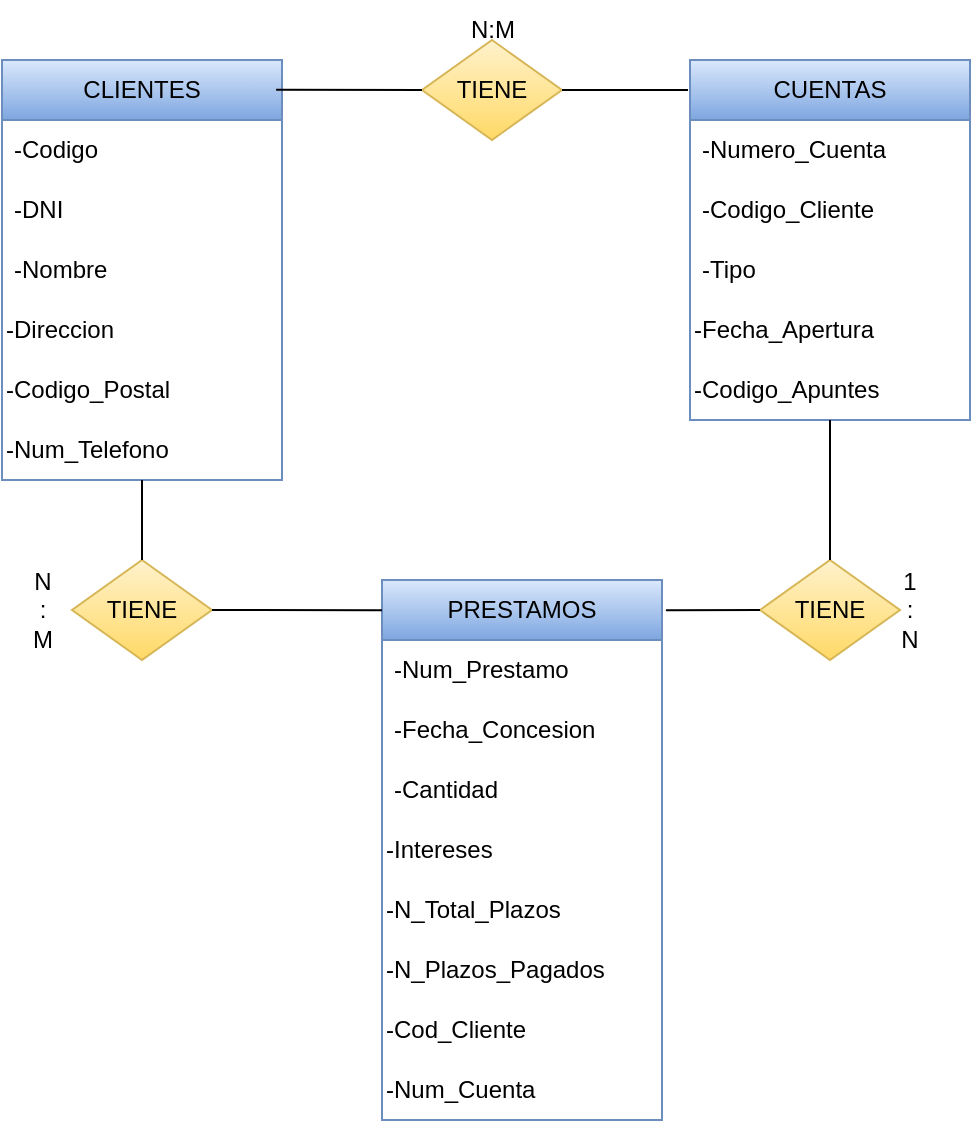 <mxfile version="26.2.8">
  <diagram name="Página-1" id="hNFQ1GHu9FBsHaEoH4Um">
    <mxGraphModel dx="874" dy="473" grid="1" gridSize="10" guides="1" tooltips="1" connect="1" arrows="1" fold="1" page="1" pageScale="1" pageWidth="827" pageHeight="1169" math="0" shadow="0">
      <root>
        <mxCell id="0" />
        <mxCell id="1" parent="0" />
        <mxCell id="dAqFTUGAtnpztsNl7ZCR-1" value="CLIENTES" style="swimlane;fontStyle=0;childLayout=stackLayout;horizontal=1;startSize=30;horizontalStack=0;resizeParent=1;resizeParentMax=0;resizeLast=0;collapsible=1;marginBottom=0;whiteSpace=wrap;html=1;fillColor=#dae8fc;gradientColor=#7ea6e0;strokeColor=#6c8ebf;" vertex="1" parent="1">
          <mxGeometry x="70" y="70" width="140" height="210" as="geometry" />
        </mxCell>
        <mxCell id="dAqFTUGAtnpztsNl7ZCR-2" value="-Codigo" style="text;align=left;verticalAlign=middle;spacingLeft=4;spacingRight=4;overflow=hidden;points=[[0,0.5],[1,0.5]];portConstraint=eastwest;rotatable=0;whiteSpace=wrap;html=1;" vertex="1" parent="dAqFTUGAtnpztsNl7ZCR-1">
          <mxGeometry y="30" width="140" height="30" as="geometry" />
        </mxCell>
        <mxCell id="dAqFTUGAtnpztsNl7ZCR-3" value="-DNI" style="text;strokeColor=none;fillColor=none;align=left;verticalAlign=middle;spacingLeft=4;spacingRight=4;overflow=hidden;points=[[0,0.5],[1,0.5]];portConstraint=eastwest;rotatable=0;whiteSpace=wrap;html=1;" vertex="1" parent="dAqFTUGAtnpztsNl7ZCR-1">
          <mxGeometry y="60" width="140" height="30" as="geometry" />
        </mxCell>
        <mxCell id="dAqFTUGAtnpztsNl7ZCR-4" value="-Nombre" style="text;strokeColor=none;fillColor=none;align=left;verticalAlign=middle;spacingLeft=4;spacingRight=4;overflow=hidden;points=[[0,0.5],[1,0.5]];portConstraint=eastwest;rotatable=0;whiteSpace=wrap;html=1;" vertex="1" parent="dAqFTUGAtnpztsNl7ZCR-1">
          <mxGeometry y="90" width="140" height="30" as="geometry" />
        </mxCell>
        <mxCell id="dAqFTUGAtnpztsNl7ZCR-5" value="-Direccion" style="text;html=1;align=left;verticalAlign=middle;whiteSpace=wrap;rounded=0;" vertex="1" parent="dAqFTUGAtnpztsNl7ZCR-1">
          <mxGeometry y="120" width="140" height="30" as="geometry" />
        </mxCell>
        <mxCell id="dAqFTUGAtnpztsNl7ZCR-6" value="-Codigo_Postal" style="text;html=1;align=left;verticalAlign=middle;whiteSpace=wrap;rounded=0;" vertex="1" parent="dAqFTUGAtnpztsNl7ZCR-1">
          <mxGeometry y="150" width="140" height="30" as="geometry" />
        </mxCell>
        <mxCell id="dAqFTUGAtnpztsNl7ZCR-7" value="-Num_Telefono" style="text;html=1;align=left;verticalAlign=middle;whiteSpace=wrap;rounded=0;" vertex="1" parent="dAqFTUGAtnpztsNl7ZCR-1">
          <mxGeometry y="180" width="140" height="30" as="geometry" />
        </mxCell>
        <mxCell id="dAqFTUGAtnpztsNl7ZCR-8" value="TIENE" style="rhombus;whiteSpace=wrap;html=1;fillColor=#fff2cc;gradientColor=#ffd966;strokeColor=#d6b656;" vertex="1" parent="1">
          <mxGeometry x="280" y="60" width="70" height="50" as="geometry" />
        </mxCell>
        <mxCell id="dAqFTUGAtnpztsNl7ZCR-9" value="" style="endArrow=none;html=1;rounded=0;entryX=0.979;entryY=0.071;entryDx=0;entryDy=0;entryPerimeter=0;exitX=0;exitY=0.5;exitDx=0;exitDy=0;" edge="1" parent="1" source="dAqFTUGAtnpztsNl7ZCR-8" target="dAqFTUGAtnpztsNl7ZCR-1">
          <mxGeometry width="50" height="50" relative="1" as="geometry">
            <mxPoint x="250" y="220" as="sourcePoint" />
            <mxPoint x="300" y="170" as="targetPoint" />
          </mxGeometry>
        </mxCell>
        <mxCell id="dAqFTUGAtnpztsNl7ZCR-10" value="CUENTAS" style="swimlane;fontStyle=0;childLayout=stackLayout;horizontal=1;startSize=30;horizontalStack=0;resizeParent=1;resizeParentMax=0;resizeLast=0;collapsible=1;marginBottom=0;whiteSpace=wrap;html=1;fillColor=#dae8fc;gradientColor=#7ea6e0;strokeColor=#6c8ebf;" vertex="1" parent="1">
          <mxGeometry x="414" y="70" width="140" height="180" as="geometry" />
        </mxCell>
        <mxCell id="dAqFTUGAtnpztsNl7ZCR-11" value="-Numero_Cuenta" style="text;align=left;verticalAlign=middle;spacingLeft=4;spacingRight=4;overflow=hidden;points=[[0,0.5],[1,0.5]];portConstraint=eastwest;rotatable=0;whiteSpace=wrap;html=1;" vertex="1" parent="dAqFTUGAtnpztsNl7ZCR-10">
          <mxGeometry y="30" width="140" height="30" as="geometry" />
        </mxCell>
        <mxCell id="dAqFTUGAtnpztsNl7ZCR-12" value="-Codigo_Cliente" style="text;strokeColor=none;fillColor=none;align=left;verticalAlign=middle;spacingLeft=4;spacingRight=4;overflow=hidden;points=[[0,0.5],[1,0.5]];portConstraint=eastwest;rotatable=0;whiteSpace=wrap;html=1;" vertex="1" parent="dAqFTUGAtnpztsNl7ZCR-10">
          <mxGeometry y="60" width="140" height="30" as="geometry" />
        </mxCell>
        <mxCell id="dAqFTUGAtnpztsNl7ZCR-13" value="-Tipo" style="text;strokeColor=none;fillColor=none;align=left;verticalAlign=middle;spacingLeft=4;spacingRight=4;overflow=hidden;points=[[0,0.5],[1,0.5]];portConstraint=eastwest;rotatable=0;whiteSpace=wrap;html=1;" vertex="1" parent="dAqFTUGAtnpztsNl7ZCR-10">
          <mxGeometry y="90" width="140" height="30" as="geometry" />
        </mxCell>
        <mxCell id="dAqFTUGAtnpztsNl7ZCR-14" value="-Fecha_Apertura" style="text;html=1;align=left;verticalAlign=middle;whiteSpace=wrap;rounded=0;" vertex="1" parent="dAqFTUGAtnpztsNl7ZCR-10">
          <mxGeometry y="120" width="140" height="30" as="geometry" />
        </mxCell>
        <mxCell id="dAqFTUGAtnpztsNl7ZCR-15" value="-Codigo_Apuntes" style="text;html=1;align=left;verticalAlign=middle;whiteSpace=wrap;rounded=0;" vertex="1" parent="dAqFTUGAtnpztsNl7ZCR-10">
          <mxGeometry y="150" width="140" height="30" as="geometry" />
        </mxCell>
        <mxCell id="dAqFTUGAtnpztsNl7ZCR-17" value="" style="endArrow=none;html=1;rounded=0;entryX=1;entryY=0.5;entryDx=0;entryDy=0;exitX=-0.007;exitY=0.083;exitDx=0;exitDy=0;exitPerimeter=0;" edge="1" parent="1" source="dAqFTUGAtnpztsNl7ZCR-10" target="dAqFTUGAtnpztsNl7ZCR-8">
          <mxGeometry width="50" height="50" relative="1" as="geometry">
            <mxPoint x="290" y="200" as="sourcePoint" />
            <mxPoint x="340" y="150" as="targetPoint" />
          </mxGeometry>
        </mxCell>
        <mxCell id="dAqFTUGAtnpztsNl7ZCR-18" value="PRESTAMOS" style="swimlane;fontStyle=0;childLayout=stackLayout;horizontal=1;startSize=30;horizontalStack=0;resizeParent=1;resizeParentMax=0;resizeLast=0;collapsible=1;marginBottom=0;whiteSpace=wrap;html=1;fillColor=#dae8fc;gradientColor=#7ea6e0;strokeColor=#6c8ebf;" vertex="1" parent="1">
          <mxGeometry x="260" y="330" width="140" height="270" as="geometry" />
        </mxCell>
        <mxCell id="dAqFTUGAtnpztsNl7ZCR-19" value="-Num_Prestamo" style="text;align=left;verticalAlign=middle;spacingLeft=4;spacingRight=4;overflow=hidden;points=[[0,0.5],[1,0.5]];portConstraint=eastwest;rotatable=0;whiteSpace=wrap;html=1;" vertex="1" parent="dAqFTUGAtnpztsNl7ZCR-18">
          <mxGeometry y="30" width="140" height="30" as="geometry" />
        </mxCell>
        <mxCell id="dAqFTUGAtnpztsNl7ZCR-20" value="-Fecha_Concesion" style="text;strokeColor=none;fillColor=none;align=left;verticalAlign=middle;spacingLeft=4;spacingRight=4;overflow=hidden;points=[[0,0.5],[1,0.5]];portConstraint=eastwest;rotatable=0;whiteSpace=wrap;html=1;" vertex="1" parent="dAqFTUGAtnpztsNl7ZCR-18">
          <mxGeometry y="60" width="140" height="30" as="geometry" />
        </mxCell>
        <mxCell id="dAqFTUGAtnpztsNl7ZCR-21" value="-Cantidad" style="text;strokeColor=none;fillColor=none;align=left;verticalAlign=middle;spacingLeft=4;spacingRight=4;overflow=hidden;points=[[0,0.5],[1,0.5]];portConstraint=eastwest;rotatable=0;whiteSpace=wrap;html=1;" vertex="1" parent="dAqFTUGAtnpztsNl7ZCR-18">
          <mxGeometry y="90" width="140" height="30" as="geometry" />
        </mxCell>
        <mxCell id="dAqFTUGAtnpztsNl7ZCR-22" value="-Intereses" style="text;html=1;align=left;verticalAlign=middle;whiteSpace=wrap;rounded=0;" vertex="1" parent="dAqFTUGAtnpztsNl7ZCR-18">
          <mxGeometry y="120" width="140" height="30" as="geometry" />
        </mxCell>
        <mxCell id="dAqFTUGAtnpztsNl7ZCR-23" value="-N_Total_Plazos" style="text;html=1;align=left;verticalAlign=middle;whiteSpace=wrap;rounded=0;" vertex="1" parent="dAqFTUGAtnpztsNl7ZCR-18">
          <mxGeometry y="150" width="140" height="30" as="geometry" />
        </mxCell>
        <mxCell id="dAqFTUGAtnpztsNl7ZCR-24" value="-N_Plazos_Pagados" style="text;html=1;align=left;verticalAlign=middle;whiteSpace=wrap;rounded=0;" vertex="1" parent="dAqFTUGAtnpztsNl7ZCR-18">
          <mxGeometry y="180" width="140" height="30" as="geometry" />
        </mxCell>
        <mxCell id="dAqFTUGAtnpztsNl7ZCR-25" value="-Cod_Cliente" style="text;html=1;align=left;verticalAlign=middle;whiteSpace=wrap;rounded=0;" vertex="1" parent="dAqFTUGAtnpztsNl7ZCR-18">
          <mxGeometry y="210" width="140" height="30" as="geometry" />
        </mxCell>
        <mxCell id="dAqFTUGAtnpztsNl7ZCR-26" value="-Num_Cuenta" style="text;html=1;align=left;verticalAlign=middle;whiteSpace=wrap;rounded=0;" vertex="1" parent="dAqFTUGAtnpztsNl7ZCR-18">
          <mxGeometry y="240" width="140" height="30" as="geometry" />
        </mxCell>
        <mxCell id="dAqFTUGAtnpztsNl7ZCR-27" value="TIENE" style="rhombus;whiteSpace=wrap;html=1;fillColor=#fff2cc;gradientColor=#ffd966;strokeColor=#d6b656;" vertex="1" parent="1">
          <mxGeometry x="105" y="320" width="70" height="50" as="geometry" />
        </mxCell>
        <mxCell id="dAqFTUGAtnpztsNl7ZCR-28" value="TIENE" style="rhombus;whiteSpace=wrap;html=1;fillColor=#fff2cc;gradientColor=#ffd966;strokeColor=#d6b656;" vertex="1" parent="1">
          <mxGeometry x="449" y="320" width="70" height="50" as="geometry" />
        </mxCell>
        <mxCell id="dAqFTUGAtnpztsNl7ZCR-29" value="" style="endArrow=none;html=1;rounded=0;entryX=0.5;entryY=1;entryDx=0;entryDy=0;exitX=0.5;exitY=0;exitDx=0;exitDy=0;" edge="1" parent="1" source="dAqFTUGAtnpztsNl7ZCR-27" target="dAqFTUGAtnpztsNl7ZCR-7">
          <mxGeometry width="50" height="50" relative="1" as="geometry">
            <mxPoint x="10" y="370" as="sourcePoint" />
            <mxPoint x="60" y="320" as="targetPoint" />
          </mxGeometry>
        </mxCell>
        <mxCell id="dAqFTUGAtnpztsNl7ZCR-30" value="" style="endArrow=none;html=1;rounded=0;entryX=1;entryY=0.5;entryDx=0;entryDy=0;exitX=0;exitY=0.056;exitDx=0;exitDy=0;exitPerimeter=0;" edge="1" parent="1" source="dAqFTUGAtnpztsNl7ZCR-18" target="dAqFTUGAtnpztsNl7ZCR-27">
          <mxGeometry width="50" height="50" relative="1" as="geometry">
            <mxPoint x="110" y="470" as="sourcePoint" />
            <mxPoint x="160" y="420" as="targetPoint" />
          </mxGeometry>
        </mxCell>
        <mxCell id="dAqFTUGAtnpztsNl7ZCR-31" value="" style="endArrow=none;html=1;rounded=0;entryX=0;entryY=0.5;entryDx=0;entryDy=0;exitX=1.014;exitY=0.056;exitDx=0;exitDy=0;exitPerimeter=0;" edge="1" parent="1" source="dAqFTUGAtnpztsNl7ZCR-18" target="dAqFTUGAtnpztsNl7ZCR-28">
          <mxGeometry width="50" height="50" relative="1" as="geometry">
            <mxPoint x="440" y="450" as="sourcePoint" />
            <mxPoint x="490" y="400" as="targetPoint" />
          </mxGeometry>
        </mxCell>
        <mxCell id="dAqFTUGAtnpztsNl7ZCR-32" value="" style="endArrow=none;html=1;rounded=0;entryX=0.5;entryY=1;entryDx=0;entryDy=0;exitX=0.5;exitY=0;exitDx=0;exitDy=0;" edge="1" parent="1" source="dAqFTUGAtnpztsNl7ZCR-28" target="dAqFTUGAtnpztsNl7ZCR-15">
          <mxGeometry width="50" height="50" relative="1" as="geometry">
            <mxPoint x="460" y="480" as="sourcePoint" />
            <mxPoint x="510" y="430" as="targetPoint" />
          </mxGeometry>
        </mxCell>
        <mxCell id="dAqFTUGAtnpztsNl7ZCR-33" value="N:M" style="text;html=1;align=center;verticalAlign=middle;resizable=0;points=[];autosize=1;strokeColor=none;fillColor=none;" vertex="1" parent="1">
          <mxGeometry x="290" y="40" width="50" height="30" as="geometry" />
        </mxCell>
        <mxCell id="dAqFTUGAtnpztsNl7ZCR-34" value="N&lt;div&gt;:&lt;div&gt;M&lt;/div&gt;&lt;/div&gt;" style="text;html=1;align=center;verticalAlign=middle;resizable=0;points=[];autosize=1;strokeColor=none;fillColor=none;" vertex="1" parent="1">
          <mxGeometry x="75" y="315" width="30" height="60" as="geometry" />
        </mxCell>
        <mxCell id="dAqFTUGAtnpztsNl7ZCR-35" value="1&lt;div&gt;:&lt;/div&gt;&lt;div&gt;N&lt;/div&gt;" style="text;html=1;align=center;verticalAlign=middle;whiteSpace=wrap;rounded=0;" vertex="1" parent="1">
          <mxGeometry x="494" y="330" width="60" height="30" as="geometry" />
        </mxCell>
      </root>
    </mxGraphModel>
  </diagram>
</mxfile>
